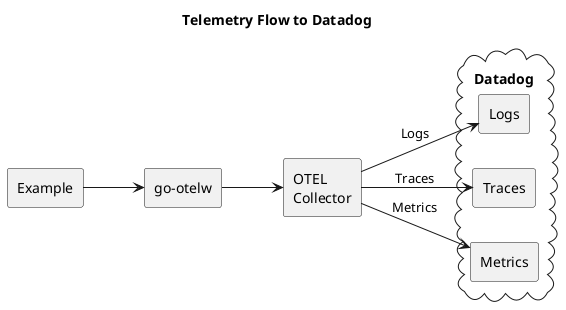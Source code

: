 @startuml datadog
title Telemetry Flow to Datadog
left to right direction

agent Example as EX
agent "OTEL\nCollector" as OC
agent "go-otelw" as OW
cloud Datadog {
    agent Logs
    agent Traces
    agent Metrics
}

EX --> OW
OW --> OC
OC --> Logs: "Logs"
OC --> Traces: "Traces"
OC --> Metrics: "Metrics"

@enduml
